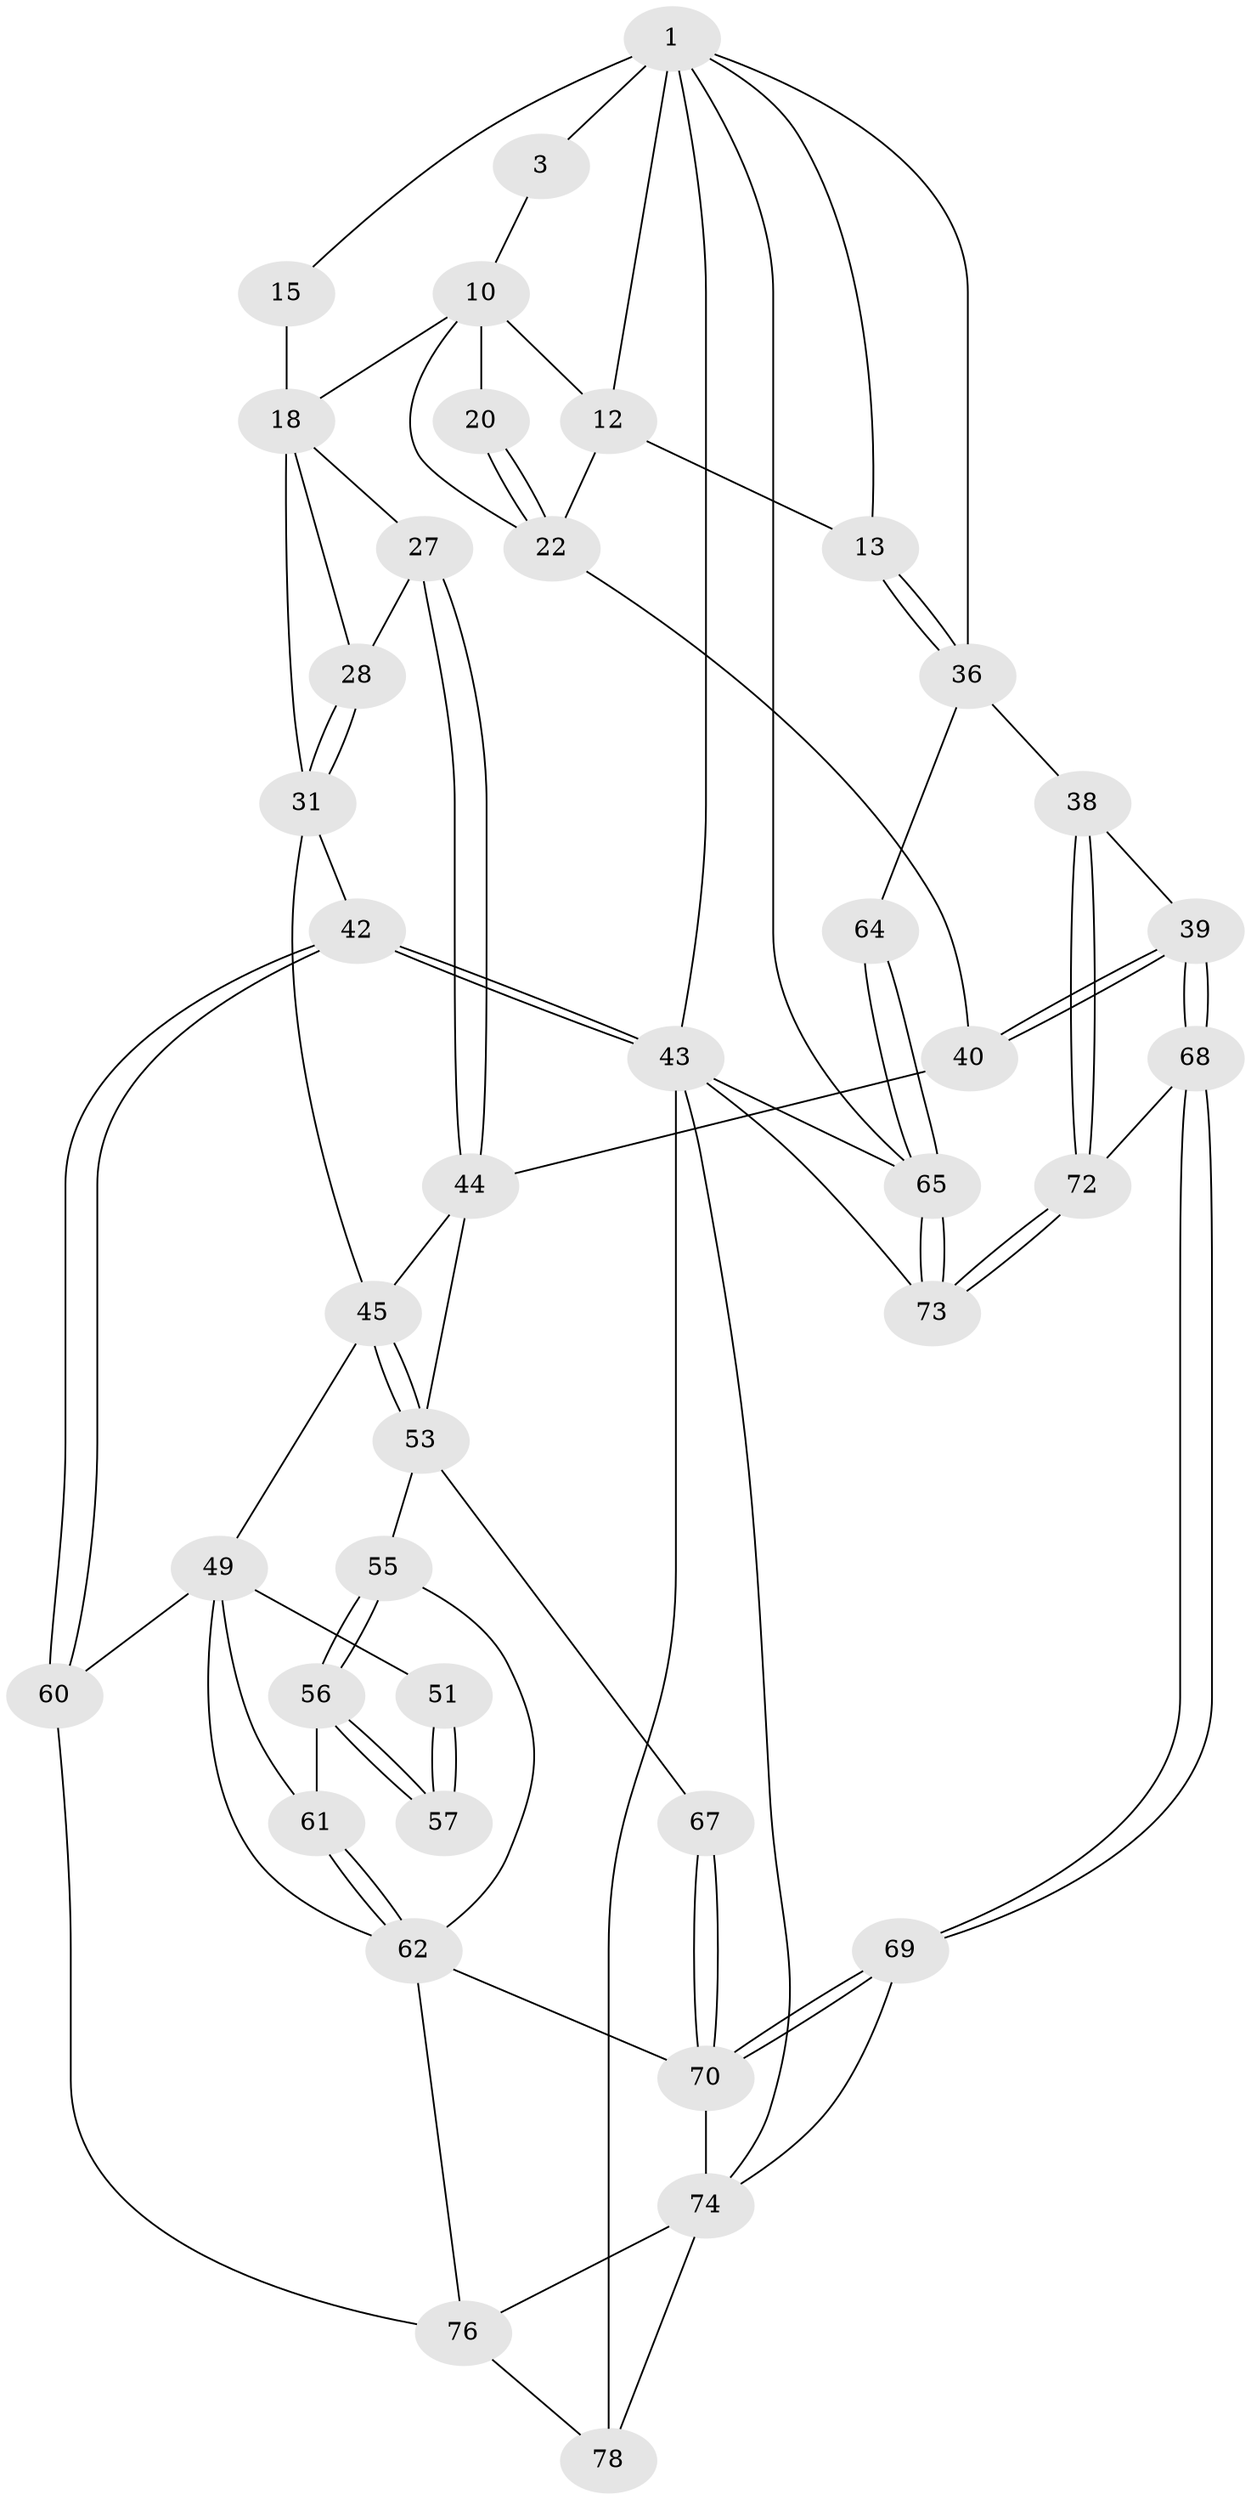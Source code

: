 // original degree distribution, {3: 0.06172839506172839, 5: 0.43209876543209874, 6: 0.2716049382716049, 4: 0.2345679012345679}
// Generated by graph-tools (version 1.1) at 2025/16/03/09/25 04:16:58]
// undirected, 40 vertices, 90 edges
graph export_dot {
graph [start="1"]
  node [color=gray90,style=filled];
  1 [pos="+1+0",super="+2+7+5"];
  3 [pos="+0.48454756399169746+0",super="+4+9"];
  10 [pos="+0.4953340243475759+0.01930822355399807",super="+11+17"];
  12 [pos="+0.7745089376029851+0.08972300125205797",super="+14"];
  13 [pos="+0.8283885893075607+0.3131707257993633"];
  15 [pos="+0+0",super="+16"];
  18 [pos="+0.3522809569644166+0.28249634610596613",super="+26+19"];
  20 [pos="+0.6163395339245046+0.23007534447799757"];
  22 [pos="+0.7325898970152301+0.33018844653213714",super="+35"];
  27 [pos="+0.3402463218242061+0.39056406544038835"];
  28 [pos="+0.18322662910047388+0.38563964456740085",super="+29"];
  31 [pos="+0.06852553488308948+0.46558850131693763",super="+32"];
  36 [pos="+1+0.4311173132618473",super="+37+41"];
  38 [pos="+0.6473575701978199+0.6315994550661663"];
  39 [pos="+0.6105880151620647+0.6059876193422834"];
  40 [pos="+0.6049899572762996+0.5998577565924298"];
  42 [pos="+0+0.8615560373216237"];
  43 [pos="+0+1",super="+80"];
  44 [pos="+0.32612884973529355+0.4588115629812885",super="+48"];
  45 [pos="+0.2770220690299127+0.5553938635767881",super="+46"];
  49 [pos="+0.10818994325426187+0.6248403324599839",super="+50+59"];
  51 [pos="+0.18086663768201677+0.6515649000499706",super="+52"];
  53 [pos="+0.30188910205430886+0.5865938653201886",super="+54+58"];
  55 [pos="+0.267217561001497+0.7224116560207697"];
  56 [pos="+0.2250804303811012+0.6846371671169822"];
  57 [pos="+0.22396728298452284+0.6831110821216789"];
  60 [pos="+0+0.8533788714442152"];
  61 [pos="+0.15913836444415447+0.6964947302003633"];
  62 [pos="+0.16439641487296108+0.7712006462362344",super="+66+63"];
  64 [pos="+1+0.7788285470847052"];
  65 [pos="+1+1"];
  67 [pos="+0.4603384578575857+0.6576169498252598"];
  68 [pos="+0.49056350773187996+0.903385567882457"];
  69 [pos="+0.4815330289441917+0.9086769331062754"];
  70 [pos="+0.4226950705035853+0.7391045196461157",super="+71"];
  72 [pos="+0.6987787721282237+0.879622838573505"];
  73 [pos="+1+1"];
  74 [pos="+0.30202505144194275+0.9341229710355239",super="+79+75"];
  76 [pos="+0.13162829435633616+0.8549527701999808",super="+77"];
  78 [pos="+0.11715712340701279+0.9212291183947274"];
  1 -- 3 [weight=2];
  1 -- 43;
  1 -- 15;
  1 -- 65;
  1 -- 13;
  1 -- 12;
  1 -- 36;
  3 -- 10;
  10 -- 12;
  10 -- 20 [weight=2];
  10 -- 18 [weight=2];
  10 -- 22;
  12 -- 13;
  12 -- 22;
  13 -- 36;
  13 -- 36;
  15 -- 18 [weight=2];
  18 -- 27;
  18 -- 31 [weight=2];
  18 -- 28;
  20 -- 22;
  20 -- 22;
  22 -- 40;
  27 -- 28;
  27 -- 44;
  27 -- 44;
  28 -- 31;
  28 -- 31;
  31 -- 42;
  31 -- 45;
  36 -- 64 [weight=2];
  36 -- 38;
  38 -- 39;
  38 -- 72;
  38 -- 72;
  39 -- 40;
  39 -- 40;
  39 -- 68;
  39 -- 68;
  40 -- 44;
  42 -- 43;
  42 -- 43;
  42 -- 60;
  42 -- 60;
  43 -- 65;
  43 -- 73;
  43 -- 78;
  43 -- 74;
  44 -- 45;
  44 -- 53;
  45 -- 53;
  45 -- 53;
  45 -- 49;
  49 -- 51;
  49 -- 61;
  49 -- 60;
  49 -- 62;
  51 -- 57 [weight=2];
  51 -- 57;
  53 -- 67 [weight=2];
  53 -- 55;
  55 -- 56;
  55 -- 56;
  55 -- 62;
  56 -- 57;
  56 -- 57;
  56 -- 61;
  60 -- 76;
  61 -- 62;
  61 -- 62;
  62 -- 76;
  62 -- 70;
  64 -- 65;
  64 -- 65;
  65 -- 73;
  65 -- 73;
  67 -- 70;
  67 -- 70;
  68 -- 69;
  68 -- 69;
  68 -- 72;
  69 -- 70;
  69 -- 70;
  69 -- 74;
  70 -- 74;
  72 -- 73;
  72 -- 73;
  74 -- 76;
  74 -- 78;
  76 -- 78;
}
